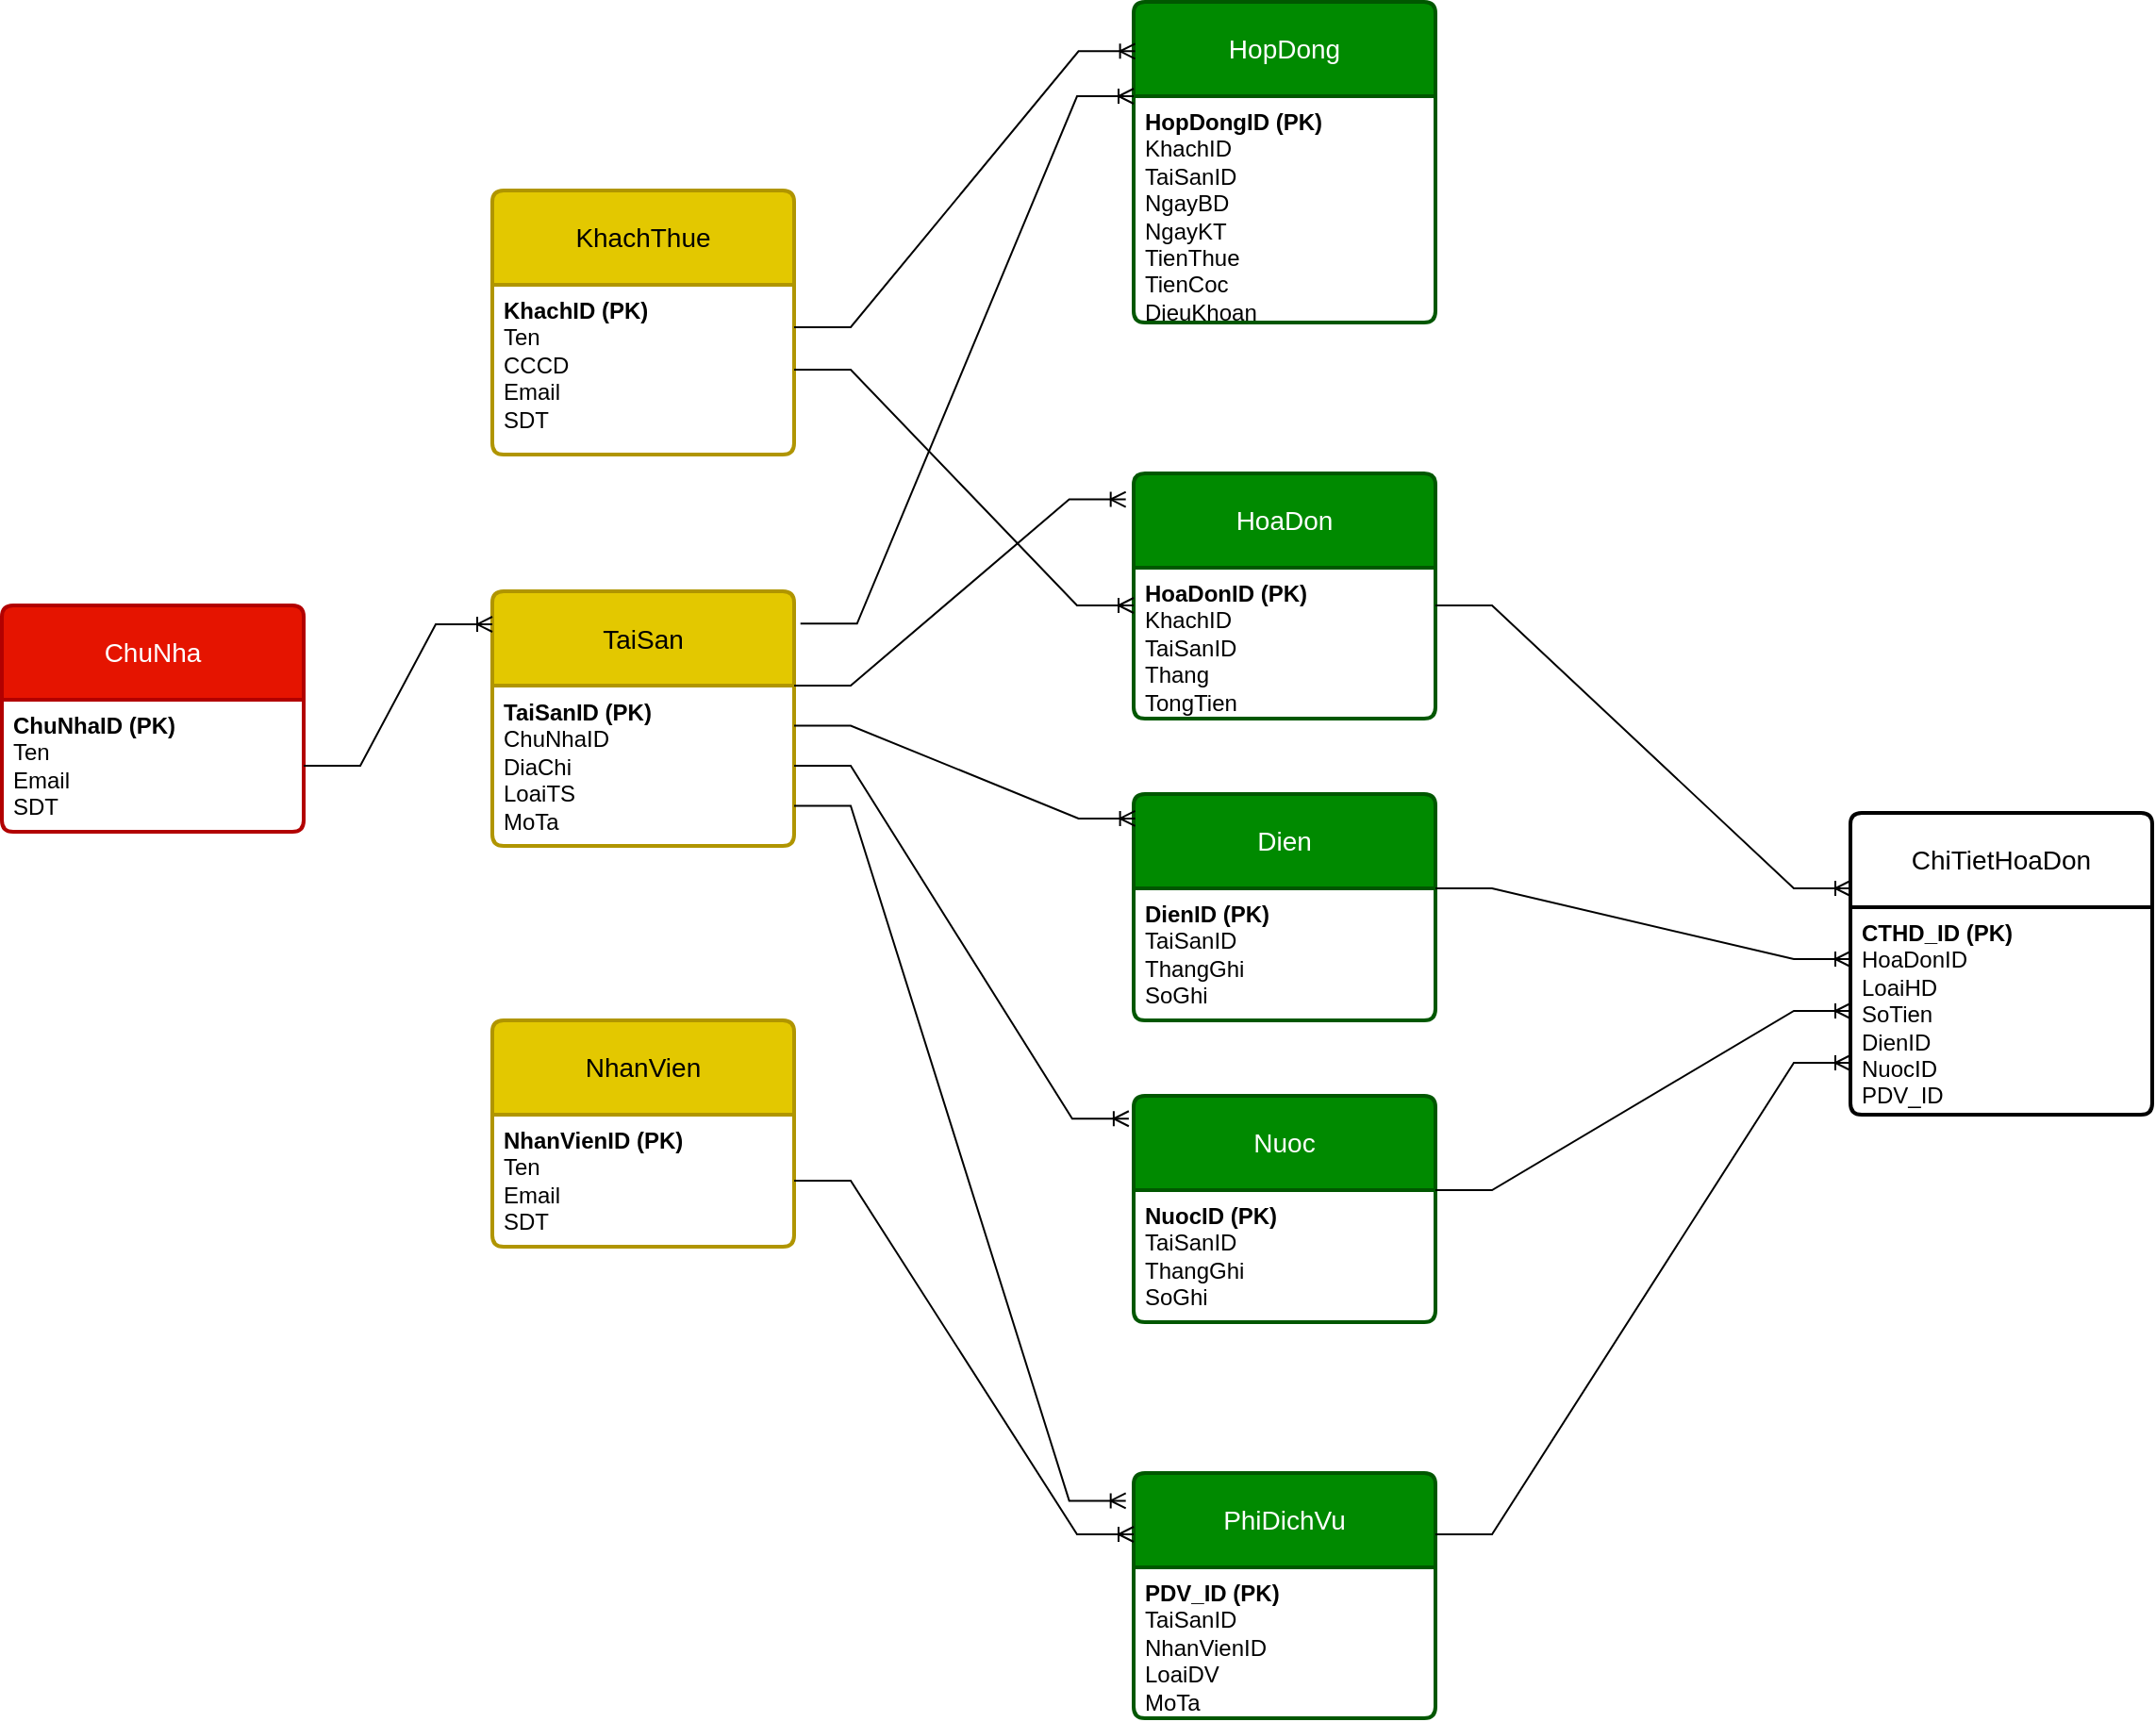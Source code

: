 <mxfile version="26.0.10">
  <diagram id="C5RBs43oDa-KdzZeNtuy" name="Page-1">
    <mxGraphModel dx="1026" dy="421" grid="1" gridSize="10" guides="1" tooltips="1" connect="1" arrows="1" fold="1" page="1" pageScale="1" pageWidth="1920" pageHeight="1200" math="0" shadow="0">
      <root>
        <mxCell id="WIyWlLk6GJQsqaUBKTNV-0" />
        <mxCell id="WIyWlLk6GJQsqaUBKTNV-1" parent="WIyWlLk6GJQsqaUBKTNV-0" />
        <mxCell id="RzPczp0HoYSoBnkm0JiA-32" value="ChuNha" style="swimlane;childLayout=stackLayout;horizontal=1;startSize=50;horizontalStack=0;rounded=1;fontSize=14;fontStyle=0;strokeWidth=2;resizeParent=0;resizeLast=1;shadow=0;dashed=0;align=center;arcSize=4;whiteSpace=wrap;html=1;fillColor=#e51400;strokeColor=#B20000;fontColor=#ffffff;" parent="WIyWlLk6GJQsqaUBKTNV-1" vertex="1">
          <mxGeometry x="80" y="500" width="160" height="120" as="geometry" />
        </mxCell>
        <mxCell id="RzPczp0HoYSoBnkm0JiA-33" value="&lt;b&gt;ChuNhaID (PK)&lt;/b&gt;&lt;div&gt;Ten&lt;/div&gt;&lt;div&gt;Email&lt;/div&gt;&lt;div&gt;SDT&lt;/div&gt;" style="align=left;strokeColor=none;fillColor=none;spacingLeft=4;fontSize=12;verticalAlign=top;resizable=0;rotatable=0;part=1;html=1;" parent="RzPczp0HoYSoBnkm0JiA-32" vertex="1">
          <mxGeometry y="50" width="160" height="70" as="geometry" />
        </mxCell>
        <mxCell id="RzPczp0HoYSoBnkm0JiA-34" value="NhanVien" style="swimlane;childLayout=stackLayout;horizontal=1;startSize=50;horizontalStack=0;rounded=1;fontSize=14;fontStyle=0;strokeWidth=2;resizeParent=0;resizeLast=1;shadow=0;dashed=0;align=center;arcSize=4;whiteSpace=wrap;html=1;fillColor=#e3c800;fontColor=#000000;strokeColor=#B09500;" parent="WIyWlLk6GJQsqaUBKTNV-1" vertex="1">
          <mxGeometry x="340" y="720" width="160" height="120" as="geometry" />
        </mxCell>
        <mxCell id="RzPczp0HoYSoBnkm0JiA-35" value="&lt;b&gt;NhanVienID (PK)&lt;/b&gt;&lt;div&gt;Ten&lt;/div&gt;&lt;div&gt;Email&lt;/div&gt;&lt;div&gt;SDT&lt;/div&gt;" style="align=left;strokeColor=none;fillColor=none;spacingLeft=4;fontSize=12;verticalAlign=top;resizable=0;rotatable=0;part=1;html=1;" parent="RzPczp0HoYSoBnkm0JiA-34" vertex="1">
          <mxGeometry y="50" width="160" height="70" as="geometry" />
        </mxCell>
        <mxCell id="RzPczp0HoYSoBnkm0JiA-37" value="KhachThue" style="swimlane;childLayout=stackLayout;horizontal=1;startSize=50;horizontalStack=0;rounded=1;fontSize=14;fontStyle=0;strokeWidth=2;resizeParent=0;resizeLast=1;shadow=0;dashed=0;align=center;arcSize=4;whiteSpace=wrap;html=1;fillColor=#e3c800;fontColor=#000000;strokeColor=#B09500;" parent="WIyWlLk6GJQsqaUBKTNV-1" vertex="1">
          <mxGeometry x="340" y="280" width="160" height="140" as="geometry" />
        </mxCell>
        <mxCell id="RzPczp0HoYSoBnkm0JiA-38" value="&lt;b&gt;KhachID (PK)&lt;/b&gt;&lt;div&gt;Ten&lt;br&gt;CCCD&lt;/div&gt;&lt;div&gt;Email&lt;/div&gt;&lt;div&gt;SDT&lt;/div&gt;" style="align=left;strokeColor=none;fillColor=none;spacingLeft=4;fontSize=12;verticalAlign=top;resizable=0;rotatable=0;part=1;html=1;" parent="RzPczp0HoYSoBnkm0JiA-37" vertex="1">
          <mxGeometry y="50" width="160" height="90" as="geometry" />
        </mxCell>
        <mxCell id="RzPczp0HoYSoBnkm0JiA-41" value="TaiSan" style="swimlane;childLayout=stackLayout;horizontal=1;startSize=50;horizontalStack=0;rounded=1;fontSize=14;fontStyle=0;strokeWidth=2;resizeParent=0;resizeLast=1;shadow=0;dashed=0;align=center;arcSize=4;whiteSpace=wrap;html=1;fillColor=#e3c800;fontColor=#000000;strokeColor=#B09500;" parent="WIyWlLk6GJQsqaUBKTNV-1" vertex="1">
          <mxGeometry x="340" y="492.5" width="160" height="135" as="geometry" />
        </mxCell>
        <mxCell id="RzPczp0HoYSoBnkm0JiA-42" value="&lt;b&gt;TaiSanID (PK)&lt;/b&gt;&lt;div&gt;ChuNhaID&lt;/div&gt;&lt;div&gt;DiaChi&lt;/div&gt;&lt;div&gt;LoaiTS&lt;/div&gt;&lt;div&gt;MoTa&lt;/div&gt;" style="align=left;strokeColor=none;fillColor=none;spacingLeft=4;fontSize=12;verticalAlign=top;resizable=0;rotatable=0;part=1;html=1;" parent="RzPczp0HoYSoBnkm0JiA-41" vertex="1">
          <mxGeometry y="50" width="160" height="85" as="geometry" />
        </mxCell>
        <mxCell id="RzPczp0HoYSoBnkm0JiA-46" value="HopDong" style="swimlane;childLayout=stackLayout;horizontal=1;startSize=50;horizontalStack=0;rounded=1;fontSize=14;fontStyle=0;strokeWidth=2;resizeParent=0;resizeLast=1;shadow=0;dashed=0;align=center;arcSize=4;whiteSpace=wrap;html=1;fillColor=#008a00;fontColor=#ffffff;strokeColor=#005700;" parent="WIyWlLk6GJQsqaUBKTNV-1" vertex="1">
          <mxGeometry x="680" y="180" width="160" height="170" as="geometry" />
        </mxCell>
        <mxCell id="RzPczp0HoYSoBnkm0JiA-47" value="&lt;b&gt;HopDongID (PK)&lt;/b&gt;&lt;div&gt;KhachID&lt;/div&gt;&lt;div&gt;TaiSanID&lt;/div&gt;&lt;div&gt;NgayBD&lt;/div&gt;&lt;div&gt;NgayKT&lt;/div&gt;&lt;div&gt;TienThue&lt;/div&gt;&lt;div&gt;TienCoc&lt;/div&gt;&lt;div&gt;DieuKhoan&lt;/div&gt;&lt;div&gt;&lt;br&gt;&lt;/div&gt;" style="align=left;strokeColor=none;fillColor=none;spacingLeft=4;fontSize=12;verticalAlign=top;resizable=0;rotatable=0;part=1;html=1;" parent="RzPczp0HoYSoBnkm0JiA-46" vertex="1">
          <mxGeometry y="50" width="160" height="120" as="geometry" />
        </mxCell>
        <mxCell id="RzPczp0HoYSoBnkm0JiA-54" value="PhiDichVu" style="swimlane;childLayout=stackLayout;horizontal=1;startSize=50;horizontalStack=0;rounded=1;fontSize=14;fontStyle=0;strokeWidth=2;resizeParent=0;resizeLast=1;shadow=0;dashed=0;align=center;arcSize=4;whiteSpace=wrap;html=1;fillColor=#008a00;fontColor=#ffffff;strokeColor=#005700;" parent="WIyWlLk6GJQsqaUBKTNV-1" vertex="1">
          <mxGeometry x="680" y="960" width="160" height="130" as="geometry" />
        </mxCell>
        <mxCell id="RzPczp0HoYSoBnkm0JiA-55" value="&lt;b&gt;PDV_ID (PK)&lt;/b&gt;&lt;div&gt;TaiSanID&lt;/div&gt;&lt;div&gt;NhanVienID&lt;br&gt;LoaiDV&lt;br&gt;MoTa&lt;/div&gt;" style="align=left;strokeColor=none;fillColor=none;spacingLeft=4;fontSize=12;verticalAlign=top;resizable=0;rotatable=0;part=1;html=1;" parent="RzPczp0HoYSoBnkm0JiA-54" vertex="1">
          <mxGeometry y="50" width="160" height="80" as="geometry" />
        </mxCell>
        <mxCell id="RzPczp0HoYSoBnkm0JiA-56" value="Dien" style="swimlane;childLayout=stackLayout;horizontal=1;startSize=50;horizontalStack=0;rounded=1;fontSize=14;fontStyle=0;strokeWidth=2;resizeParent=0;resizeLast=1;shadow=0;dashed=0;align=center;arcSize=4;whiteSpace=wrap;html=1;fillColor=#008a00;fontColor=#ffffff;strokeColor=#005700;" parent="WIyWlLk6GJQsqaUBKTNV-1" vertex="1">
          <mxGeometry x="680" y="600" width="160" height="120" as="geometry" />
        </mxCell>
        <mxCell id="RzPczp0HoYSoBnkm0JiA-57" value="&lt;b&gt;DienID (PK)&lt;/b&gt;&lt;div&gt;TaiSanID&lt;/div&gt;&lt;div&gt;ThangGhi&lt;/div&gt;&lt;div&gt;SoGhi&lt;/div&gt;" style="align=left;strokeColor=none;fillColor=none;spacingLeft=4;fontSize=12;verticalAlign=top;resizable=0;rotatable=0;part=1;html=1;" parent="RzPczp0HoYSoBnkm0JiA-56" vertex="1">
          <mxGeometry y="50" width="160" height="70" as="geometry" />
        </mxCell>
        <mxCell id="RzPczp0HoYSoBnkm0JiA-58" value="Nuoc" style="swimlane;childLayout=stackLayout;horizontal=1;startSize=50;horizontalStack=0;rounded=1;fontSize=14;fontStyle=0;strokeWidth=2;resizeParent=0;resizeLast=1;shadow=0;dashed=0;align=center;arcSize=4;whiteSpace=wrap;html=1;fillColor=#008a00;fontColor=#ffffff;strokeColor=#005700;" parent="WIyWlLk6GJQsqaUBKTNV-1" vertex="1">
          <mxGeometry x="680" y="760" width="160" height="120" as="geometry" />
        </mxCell>
        <mxCell id="RzPczp0HoYSoBnkm0JiA-59" value="&lt;b&gt;NuocID (PK)&lt;/b&gt;&lt;div&gt;TaiSanID&lt;/div&gt;&lt;div&gt;ThangGhi&lt;/div&gt;&lt;div&gt;SoGhi&lt;/div&gt;" style="align=left;strokeColor=none;fillColor=none;spacingLeft=4;fontSize=12;verticalAlign=top;resizable=0;rotatable=0;part=1;html=1;" parent="RzPczp0HoYSoBnkm0JiA-58" vertex="1">
          <mxGeometry y="50" width="160" height="70" as="geometry" />
        </mxCell>
        <mxCell id="RzPczp0HoYSoBnkm0JiA-60" value="HoaDon" style="swimlane;childLayout=stackLayout;horizontal=1;startSize=50;horizontalStack=0;rounded=1;fontSize=14;fontStyle=0;strokeWidth=2;resizeParent=0;resizeLast=1;shadow=0;dashed=0;align=center;arcSize=4;whiteSpace=wrap;html=1;fillColor=#008a00;fontColor=#ffffff;strokeColor=#005700;" parent="WIyWlLk6GJQsqaUBKTNV-1" vertex="1">
          <mxGeometry x="680" y="430" width="160" height="130" as="geometry" />
        </mxCell>
        <mxCell id="RzPczp0HoYSoBnkm0JiA-61" value="&lt;b&gt;HoaDonID (PK)&lt;/b&gt;&lt;div&gt;KhachID&amp;nbsp;&lt;/div&gt;&lt;div&gt;TaiSanID&lt;/div&gt;&lt;div&gt;Thang&lt;/div&gt;&lt;div&gt;TongTien&lt;/div&gt;" style="align=left;strokeColor=none;fillColor=none;spacingLeft=4;fontSize=12;verticalAlign=top;resizable=0;rotatable=0;part=1;html=1;" parent="RzPczp0HoYSoBnkm0JiA-60" vertex="1">
          <mxGeometry y="50" width="160" height="80" as="geometry" />
        </mxCell>
        <mxCell id="RzPczp0HoYSoBnkm0JiA-63" value="ChiTietHoaDon" style="swimlane;childLayout=stackLayout;horizontal=1;startSize=50;horizontalStack=0;rounded=1;fontSize=14;fontStyle=0;strokeWidth=2;resizeParent=0;resizeLast=1;shadow=0;dashed=0;align=center;arcSize=4;whiteSpace=wrap;html=1;" parent="WIyWlLk6GJQsqaUBKTNV-1" vertex="1">
          <mxGeometry x="1060" y="610" width="160" height="160" as="geometry" />
        </mxCell>
        <mxCell id="RzPczp0HoYSoBnkm0JiA-64" value="&lt;b&gt;CTHD_ID (PK)&lt;/b&gt;&lt;div&gt;HoaDonID&lt;/div&gt;&lt;div&gt;LoaiHD&lt;/div&gt;&lt;div&gt;SoTien&lt;/div&gt;&lt;div&gt;DienID&lt;/div&gt;&lt;div&gt;NuocID&lt;/div&gt;&lt;div&gt;PDV_ID&lt;/div&gt;" style="align=left;strokeColor=none;fillColor=none;spacingLeft=4;fontSize=12;verticalAlign=top;resizable=0;rotatable=0;part=1;html=1;" parent="RzPczp0HoYSoBnkm0JiA-63" vertex="1">
          <mxGeometry y="50" width="160" height="110" as="geometry" />
        </mxCell>
        <mxCell id="RzPczp0HoYSoBnkm0JiA-65" value="" style="edgeStyle=entityRelationEdgeStyle;fontSize=12;html=1;endArrow=ERoneToMany;rounded=0;exitX=1;exitY=0.5;exitDx=0;exitDy=0;" parent="WIyWlLk6GJQsqaUBKTNV-1" source="RzPczp0HoYSoBnkm0JiA-33" edge="1">
          <mxGeometry width="100" height="100" relative="1" as="geometry">
            <mxPoint x="280" y="610" as="sourcePoint" />
            <mxPoint x="340" y="510" as="targetPoint" />
          </mxGeometry>
        </mxCell>
        <mxCell id="RzPczp0HoYSoBnkm0JiA-66" value="" style="edgeStyle=entityRelationEdgeStyle;fontSize=12;html=1;endArrow=ERoneToMany;rounded=0;entryX=0.005;entryY=0.154;entryDx=0;entryDy=0;entryPerimeter=0;exitX=1;exitY=0.25;exitDx=0;exitDy=0;" parent="WIyWlLk6GJQsqaUBKTNV-1" source="RzPczp0HoYSoBnkm0JiA-38" target="RzPczp0HoYSoBnkm0JiA-46" edge="1">
          <mxGeometry width="100" height="100" relative="1" as="geometry">
            <mxPoint x="550" y="360" as="sourcePoint" />
            <mxPoint x="600" y="260" as="targetPoint" />
            <Array as="points">
              <mxPoint x="630" y="260" />
            </Array>
          </mxGeometry>
        </mxCell>
        <mxCell id="RzPczp0HoYSoBnkm0JiA-67" value="" style="edgeStyle=entityRelationEdgeStyle;fontSize=12;html=1;endArrow=ERoneToMany;rounded=0;entryX=-0.026;entryY=0.106;entryDx=0;entryDy=0;entryPerimeter=0;exitX=1;exitY=0;exitDx=0;exitDy=0;" parent="WIyWlLk6GJQsqaUBKTNV-1" source="RzPczp0HoYSoBnkm0JiA-42" target="RzPczp0HoYSoBnkm0JiA-60" edge="1">
          <mxGeometry width="100" height="100" relative="1" as="geometry">
            <mxPoint x="530" y="550" as="sourcePoint" />
            <mxPoint x="680" y="420" as="targetPoint" />
          </mxGeometry>
        </mxCell>
        <mxCell id="RzPczp0HoYSoBnkm0JiA-68" value="" style="edgeStyle=entityRelationEdgeStyle;fontSize=12;html=1;endArrow=ERoneToMany;rounded=0;entryX=0.005;entryY=0.108;entryDx=0;entryDy=0;entryPerimeter=0;exitX=1;exitY=0.25;exitDx=0;exitDy=0;" parent="WIyWlLk6GJQsqaUBKTNV-1" source="RzPczp0HoYSoBnkm0JiA-42" target="RzPczp0HoYSoBnkm0JiA-56" edge="1">
          <mxGeometry width="100" height="100" relative="1" as="geometry">
            <mxPoint x="520" y="560" as="sourcePoint" />
            <mxPoint x="680" y="583.75" as="targetPoint" />
            <Array as="points">
              <mxPoint x="520" y="551.25" />
              <mxPoint x="570" y="581.25" />
              <mxPoint x="620" y="601.25" />
            </Array>
          </mxGeometry>
        </mxCell>
        <mxCell id="RzPczp0HoYSoBnkm0JiA-70" value="" style="edgeStyle=entityRelationEdgeStyle;fontSize=12;html=1;endArrow=ERoneToMany;rounded=0;exitX=1;exitY=0.5;exitDx=0;exitDy=0;entryX=-0.016;entryY=0.101;entryDx=0;entryDy=0;entryPerimeter=0;" parent="WIyWlLk6GJQsqaUBKTNV-1" source="RzPczp0HoYSoBnkm0JiA-42" target="RzPczp0HoYSoBnkm0JiA-58" edge="1">
          <mxGeometry width="100" height="100" relative="1" as="geometry">
            <mxPoint x="500" y="586.01" as="sourcePoint" />
            <mxPoint x="680" y="733.99" as="targetPoint" />
            <Array as="points">
              <mxPoint x="500" y="618.51" />
            </Array>
          </mxGeometry>
        </mxCell>
        <mxCell id="RzPczp0HoYSoBnkm0JiA-71" value="" style="edgeStyle=entityRelationEdgeStyle;fontSize=12;html=1;endArrow=ERoneToMany;rounded=0;entryX=-0.026;entryY=0.113;entryDx=0;entryDy=0;entryPerimeter=0;exitX=1;exitY=0.75;exitDx=0;exitDy=0;" parent="WIyWlLk6GJQsqaUBKTNV-1" source="RzPczp0HoYSoBnkm0JiA-42" target="RzPczp0HoYSoBnkm0JiA-54" edge="1">
          <mxGeometry width="100" height="100" relative="1" as="geometry">
            <mxPoint x="520" y="680" as="sourcePoint" />
            <mxPoint x="670" y="960" as="targetPoint" />
            <Array as="points">
              <mxPoint x="500" y="613.49" />
              <mxPoint x="650" y="980" />
              <mxPoint x="630" y="970" />
            </Array>
          </mxGeometry>
        </mxCell>
        <mxCell id="RzPczp0HoYSoBnkm0JiA-72" value="" style="edgeStyle=entityRelationEdgeStyle;fontSize=12;html=1;endArrow=ERoneToMany;rounded=0;entryX=0;entryY=0;entryDx=0;entryDy=0;exitX=1.021;exitY=0.127;exitDx=0;exitDy=0;exitPerimeter=0;" parent="WIyWlLk6GJQsqaUBKTNV-1" source="RzPczp0HoYSoBnkm0JiA-41" target="RzPczp0HoYSoBnkm0JiA-47" edge="1">
          <mxGeometry width="100" height="100" relative="1" as="geometry">
            <mxPoint x="500" y="510" as="sourcePoint" />
            <mxPoint x="600" y="410" as="targetPoint" />
            <Array as="points">
              <mxPoint x="540" y="340" />
            </Array>
          </mxGeometry>
        </mxCell>
        <mxCell id="RzPczp0HoYSoBnkm0JiA-74" value="" style="edgeStyle=entityRelationEdgeStyle;fontSize=12;html=1;endArrow=ERoneToMany;rounded=0;entryX=0;entryY=0.25;entryDx=0;entryDy=0;exitX=1;exitY=0.5;exitDx=0;exitDy=0;" parent="WIyWlLk6GJQsqaUBKTNV-1" source="RzPczp0HoYSoBnkm0JiA-35" target="RzPczp0HoYSoBnkm0JiA-54" edge="1">
          <mxGeometry width="100" height="100" relative="1" as="geometry">
            <mxPoint x="530" y="1090" as="sourcePoint" />
            <mxPoint x="630" y="990" as="targetPoint" />
          </mxGeometry>
        </mxCell>
        <mxCell id="RzPczp0HoYSoBnkm0JiA-75" value="" style="edgeStyle=entityRelationEdgeStyle;fontSize=12;html=1;endArrow=ERoneToMany;rounded=0;exitX=1;exitY=0.25;exitDx=0;exitDy=0;entryX=0;entryY=0.25;entryDx=0;entryDy=0;" parent="WIyWlLk6GJQsqaUBKTNV-1" source="RzPczp0HoYSoBnkm0JiA-61" target="RzPczp0HoYSoBnkm0JiA-63" edge="1">
          <mxGeometry width="100" height="100" relative="1" as="geometry">
            <mxPoint x="870" y="500" as="sourcePoint" />
            <mxPoint x="970" y="400" as="targetPoint" />
          </mxGeometry>
        </mxCell>
        <mxCell id="RzPczp0HoYSoBnkm0JiA-76" value="" style="edgeStyle=entityRelationEdgeStyle;fontSize=12;html=1;endArrow=ERoneToMany;rounded=0;exitX=1;exitY=0;exitDx=0;exitDy=0;entryX=0;entryY=0.25;entryDx=0;entryDy=0;" parent="WIyWlLk6GJQsqaUBKTNV-1" source="RzPczp0HoYSoBnkm0JiA-57" target="RzPczp0HoYSoBnkm0JiA-64" edge="1">
          <mxGeometry width="100" height="100" relative="1" as="geometry">
            <mxPoint x="520" y="770" as="sourcePoint" />
            <mxPoint x="620" y="670" as="targetPoint" />
          </mxGeometry>
        </mxCell>
        <mxCell id="RzPczp0HoYSoBnkm0JiA-77" value="" style="edgeStyle=entityRelationEdgeStyle;fontSize=12;html=1;endArrow=ERoneToMany;rounded=0;exitX=1;exitY=0;exitDx=0;exitDy=0;entryX=0;entryY=0.5;entryDx=0;entryDy=0;" parent="WIyWlLk6GJQsqaUBKTNV-1" source="RzPczp0HoYSoBnkm0JiA-59" target="RzPczp0HoYSoBnkm0JiA-64" edge="1">
          <mxGeometry width="100" height="100" relative="1" as="geometry">
            <mxPoint x="520" y="770" as="sourcePoint" />
            <mxPoint x="620" y="670" as="targetPoint" />
          </mxGeometry>
        </mxCell>
        <mxCell id="RzPczp0HoYSoBnkm0JiA-78" value="" style="edgeStyle=entityRelationEdgeStyle;fontSize=12;html=1;endArrow=ERoneToMany;rounded=0;exitX=1;exitY=0.25;exitDx=0;exitDy=0;entryX=0;entryY=0.75;entryDx=0;entryDy=0;" parent="WIyWlLk6GJQsqaUBKTNV-1" source="RzPczp0HoYSoBnkm0JiA-54" target="RzPczp0HoYSoBnkm0JiA-64" edge="1">
          <mxGeometry width="100" height="100" relative="1" as="geometry">
            <mxPoint x="520" y="770" as="sourcePoint" />
            <mxPoint x="620" y="670" as="targetPoint" />
          </mxGeometry>
        </mxCell>
        <mxCell id="lK-koT_VpSlJhYWWBU_1-0" value="" style="edgeStyle=entityRelationEdgeStyle;fontSize=12;html=1;endArrow=ERoneToMany;rounded=0;exitX=1;exitY=0.5;exitDx=0;exitDy=0;entryX=0;entryY=0.25;entryDx=0;entryDy=0;" parent="WIyWlLk6GJQsqaUBKTNV-1" source="RzPczp0HoYSoBnkm0JiA-38" target="RzPczp0HoYSoBnkm0JiA-61" edge="1">
          <mxGeometry width="100" height="100" relative="1" as="geometry">
            <mxPoint x="960" y="730" as="sourcePoint" />
            <mxPoint x="1060" y="630" as="targetPoint" />
          </mxGeometry>
        </mxCell>
      </root>
    </mxGraphModel>
  </diagram>
</mxfile>
